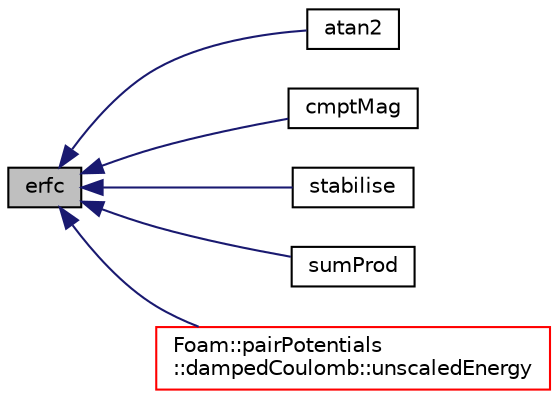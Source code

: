 digraph "erfc"
{
  bgcolor="transparent";
  edge [fontname="Helvetica",fontsize="10",labelfontname="Helvetica",labelfontsize="10"];
  node [fontname="Helvetica",fontsize="10",shape=record];
  rankdir="LR";
  Node1 [label="erfc",height=0.2,width=0.4,color="black", fillcolor="grey75", style="filled", fontcolor="black"];
  Node1 -> Node2 [dir="back",color="midnightblue",fontsize="10",style="solid",fontname="Helvetica"];
  Node2 [label="atan2",height=0.2,width=0.4,color="black",URL="$a10979.html#ac4f658d3f23292db85ec6b618e5976e0"];
  Node1 -> Node3 [dir="back",color="midnightblue",fontsize="10",style="solid",fontname="Helvetica"];
  Node3 [label="cmptMag",height=0.2,width=0.4,color="black",URL="$a10979.html#a2b5bed0675a2a1c054a011f1ff5d73e8"];
  Node1 -> Node4 [dir="back",color="midnightblue",fontsize="10",style="solid",fontname="Helvetica"];
  Node4 [label="stabilise",height=0.2,width=0.4,color="black",URL="$a10979.html#a5256ed0d7ec24b1876ba90c6ff1f8727"];
  Node1 -> Node5 [dir="back",color="midnightblue",fontsize="10",style="solid",fontname="Helvetica"];
  Node5 [label="sumProd",height=0.2,width=0.4,color="black",URL="$a10979.html#a5b480f6156c25bef4de87d86094e87ea"];
  Node1 -> Node6 [dir="back",color="midnightblue",fontsize="10",style="solid",fontname="Helvetica"];
  Node6 [label="Foam::pairPotentials\l::dampedCoulomb::unscaledEnergy",height=0.2,width=0.4,color="red",URL="$a00505.html#a73698c4cdd0bb3eaaf7a7aa4ba68f011"];
}
